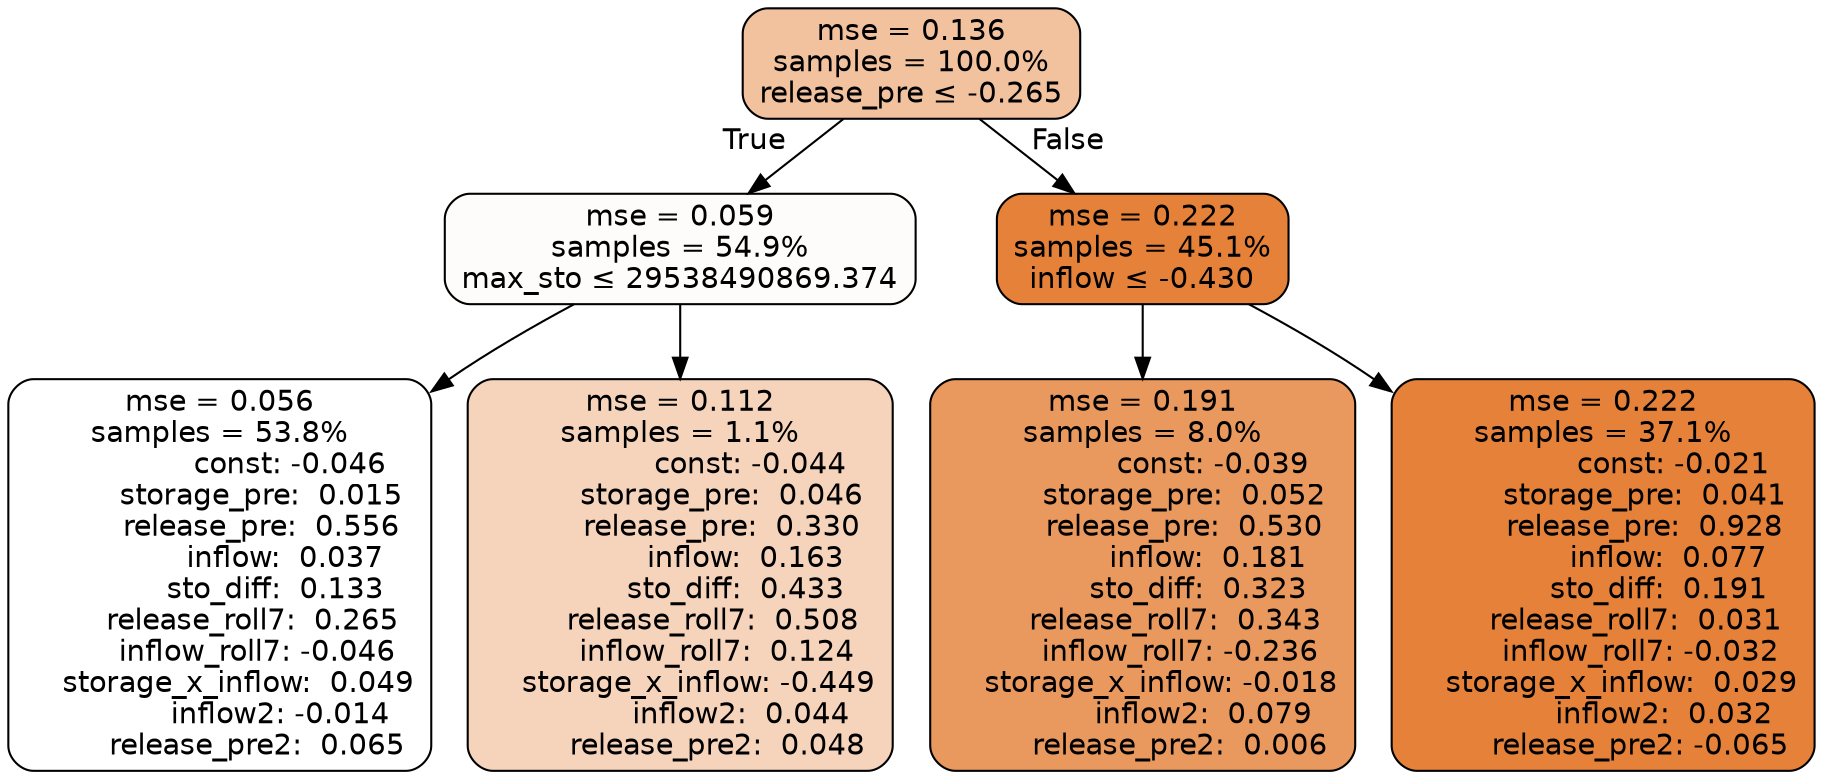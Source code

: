 digraph tree {
bgcolor="transparent"
node [shape=rectangle, style="filled, rounded", color="black", fontname=helvetica] ;
edge [fontname=helvetica] ;
	"0" [label="mse = 0.136
samples = 100.0%
release_pre &le; -0.265", fillcolor="#f2c29f"]
	"1" [label="mse = 0.059
samples = 54.9%
max_sto &le; 29538490869.374", fillcolor="#fefcfb"]
	"2" [label="mse = 0.056
samples = 53.8%
               const: -0.046
         storage_pre:  0.015
         release_pre:  0.556
              inflow:  0.037
            sto_diff:  0.133
       release_roll7:  0.265
        inflow_roll7: -0.046
    storage_x_inflow:  0.049
             inflow2: -0.014
        release_pre2:  0.065", fillcolor="#ffffff"]
	"3" [label="mse = 0.112
samples = 1.1%
               const: -0.044
         storage_pre:  0.046
         release_pre:  0.330
              inflow:  0.163
            sto_diff:  0.433
       release_roll7:  0.508
        inflow_roll7:  0.124
    storage_x_inflow: -0.449
             inflow2:  0.044
        release_pre2:  0.048", fillcolor="#f6d4bc"]
	"4" [label="mse = 0.222
samples = 45.1%
inflow &le; -0.430", fillcolor="#e58139"]
	"5" [label="mse = 0.191
samples = 8.0%
               const: -0.039
         storage_pre:  0.052
         release_pre:  0.530
              inflow:  0.181
            sto_diff:  0.323
       release_roll7:  0.343
        inflow_roll7: -0.236
    storage_x_inflow: -0.018
             inflow2:  0.079
        release_pre2:  0.006", fillcolor="#e9985e"]
	"6" [label="mse = 0.222
samples = 37.1%
               const: -0.021
         storage_pre:  0.041
         release_pre:  0.928
              inflow:  0.077
            sto_diff:  0.191
       release_roll7:  0.031
        inflow_roll7: -0.032
    storage_x_inflow:  0.029
             inflow2:  0.032
        release_pre2: -0.065", fillcolor="#e58139"]

	"0" -> "1" [labeldistance=2.5, labelangle=45, headlabel="True"]
	"1" -> "2"
	"1" -> "3"
	"0" -> "4" [labeldistance=2.5, labelangle=-45, headlabel="False"]
	"4" -> "5"
	"4" -> "6"
}
